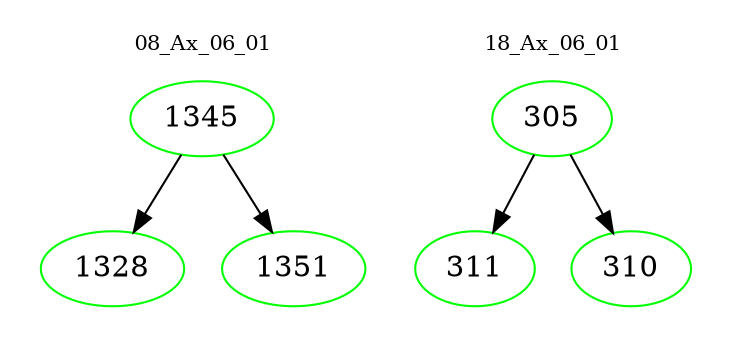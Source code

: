 digraph{
subgraph cluster_0 {
color = white
label = "08_Ax_06_01";
fontsize=10;
T0_1345 [label="1345", color="green"]
T0_1345 -> T0_1328 [color="black"]
T0_1328 [label="1328", color="green"]
T0_1345 -> T0_1351 [color="black"]
T0_1351 [label="1351", color="green"]
}
subgraph cluster_1 {
color = white
label = "18_Ax_06_01";
fontsize=10;
T1_305 [label="305", color="green"]
T1_305 -> T1_311 [color="black"]
T1_311 [label="311", color="green"]
T1_305 -> T1_310 [color="black"]
T1_310 [label="310", color="green"]
}
}
